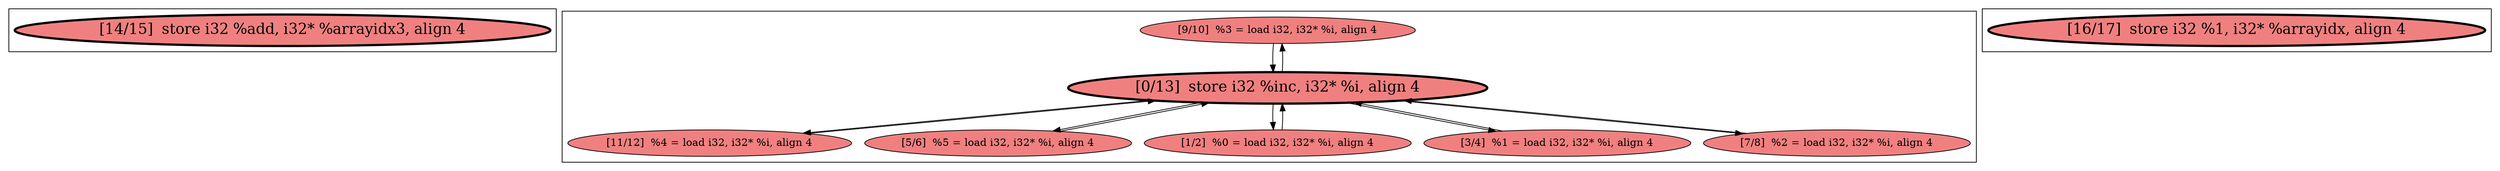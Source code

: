 
digraph G {





subgraph cluster2 {


node77 [penwidth=3.0,fontsize=20,fillcolor=lightcoral,label="[14/15]  store i32 %add, i32* %arrayidx3, align 4",shape=ellipse,style=filled ]



}

subgraph cluster0 {


node75 [fillcolor=lightcoral,label="[9/10]  %3 = load i32, i32* %i, align 4",shape=ellipse,style=filled ]
node70 [penwidth=3.0,fontsize=20,fillcolor=lightcoral,label="[0/13]  store i32 %inc, i32* %i, align 4",shape=ellipse,style=filled ]
node69 [fillcolor=lightcoral,label="[11/12]  %4 = load i32, i32* %i, align 4",shape=ellipse,style=filled ]
node73 [fillcolor=lightcoral,label="[5/6]  %5 = load i32, i32* %i, align 4",shape=ellipse,style=filled ]
node71 [fillcolor=lightcoral,label="[1/2]  %0 = load i32, i32* %i, align 4",shape=ellipse,style=filled ]
node72 [fillcolor=lightcoral,label="[3/4]  %1 = load i32, i32* %i, align 4",shape=ellipse,style=filled ]
node74 [fillcolor=lightcoral,label="[7/8]  %2 = load i32, i32* %i, align 4",shape=ellipse,style=filled ]

node70->node74 [ ]
node70->node73 [ ]
node73->node70 [ ]
node70->node72 [ ]
node72->node70 [ ]
node70->node75 [ ]
node69->node70 [ ]
node75->node70 [ ]
node70->node69 [ ]
node74->node70 [ ]
node71->node70 [ ]
node70->node71 [ ]


}

subgraph cluster1 {


node76 [penwidth=3.0,fontsize=20,fillcolor=lightcoral,label="[16/17]  store i32 %1, i32* %arrayidx, align 4",shape=ellipse,style=filled ]



}

}
